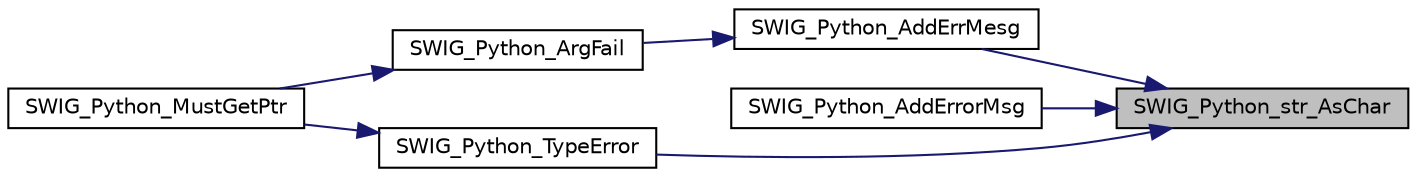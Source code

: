 digraph "SWIG_Python_str_AsChar"
{
 // LATEX_PDF_SIZE
  edge [fontname="Helvetica",fontsize="10",labelfontname="Helvetica",labelfontsize="10"];
  node [fontname="Helvetica",fontsize="10",shape=record];
  rankdir="RL";
  Node1 [label="SWIG_Python_str_AsChar",height=0.2,width=0.4,color="black", fillcolor="grey75", style="filled", fontcolor="black",tooltip=" "];
  Node1 -> Node2 [dir="back",color="midnightblue",fontsize="10",style="solid",fontname="Helvetica"];
  Node2 [label="SWIG_Python_AddErrMesg",height=0.2,width=0.4,color="black", fillcolor="white", style="filled",URL="$de/d48/swig__runtime_8h.html#a26ba14592b463c53ad77c11ae322e44f",tooltip=" "];
  Node2 -> Node3 [dir="back",color="midnightblue",fontsize="10",style="solid",fontname="Helvetica"];
  Node3 [label="SWIG_Python_ArgFail",height=0.2,width=0.4,color="black", fillcolor="white", style="filled",URL="$de/d48/swig__runtime_8h.html#ab3ea77456a0202171540ab01c6e3e4f7",tooltip=" "];
  Node3 -> Node4 [dir="back",color="midnightblue",fontsize="10",style="solid",fontname="Helvetica"];
  Node4 [label="SWIG_Python_MustGetPtr",height=0.2,width=0.4,color="black", fillcolor="white", style="filled",URL="$de/d48/swig__runtime_8h.html#a9585a9047da4331406bfc603efc994d9",tooltip=" "];
  Node1 -> Node5 [dir="back",color="midnightblue",fontsize="10",style="solid",fontname="Helvetica"];
  Node5 [label="SWIG_Python_AddErrorMsg",height=0.2,width=0.4,color="black", fillcolor="white", style="filled",URL="$de/d48/swig__runtime_8h.html#a95cdd9c41903a3fc5911ecc5c617da3f",tooltip=" "];
  Node1 -> Node6 [dir="back",color="midnightblue",fontsize="10",style="solid",fontname="Helvetica"];
  Node6 [label="SWIG_Python_TypeError",height=0.2,width=0.4,color="black", fillcolor="white", style="filled",URL="$de/d48/swig__runtime_8h.html#ac487bf25fd5238c01ad35edf4dde586f",tooltip=" "];
  Node6 -> Node4 [dir="back",color="midnightblue",fontsize="10",style="solid",fontname="Helvetica"];
}
